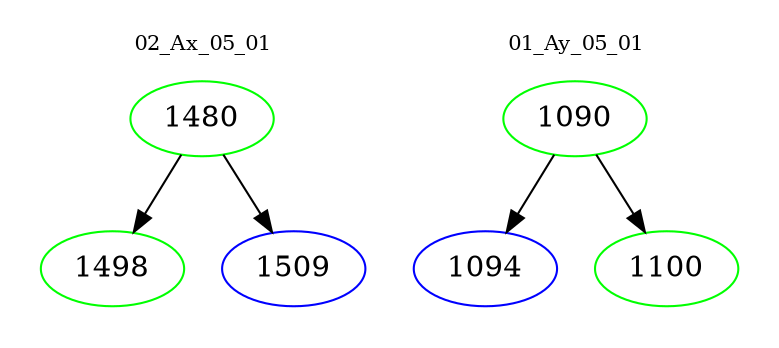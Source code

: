digraph{
subgraph cluster_0 {
color = white
label = "02_Ax_05_01";
fontsize=10;
T0_1480 [label="1480", color="green"]
T0_1480 -> T0_1498 [color="black"]
T0_1498 [label="1498", color="green"]
T0_1480 -> T0_1509 [color="black"]
T0_1509 [label="1509", color="blue"]
}
subgraph cluster_1 {
color = white
label = "01_Ay_05_01";
fontsize=10;
T1_1090 [label="1090", color="green"]
T1_1090 -> T1_1094 [color="black"]
T1_1094 [label="1094", color="blue"]
T1_1090 -> T1_1100 [color="black"]
T1_1100 [label="1100", color="green"]
}
}
